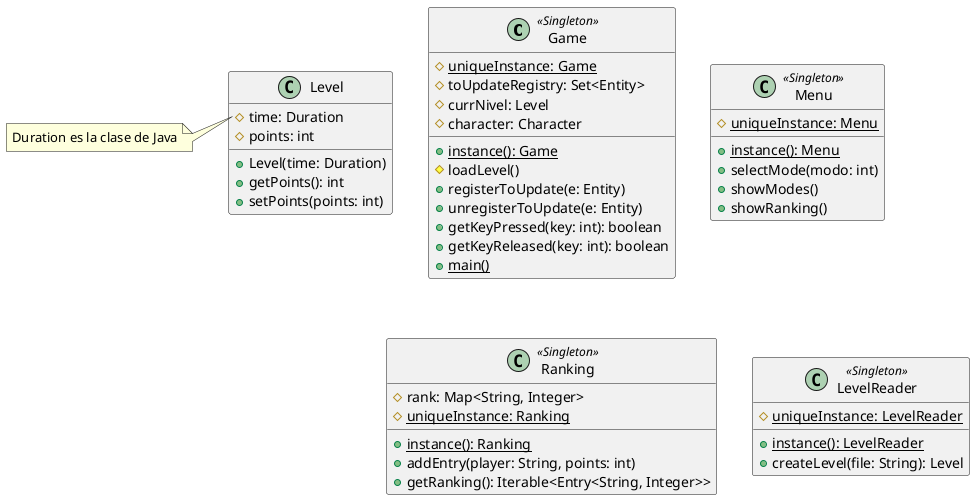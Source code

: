 @startuml
class Game <<Singleton>> {
    #{static} uniqueInstance: Game
    #toUpdateRegistry: Set<Entity>
    #currNivel: Level
    #character: Character
    +{static} instance(): Game
    #loadLevel()
    +registerToUpdate(e: Entity)
    +unregisterToUpdate(e: Entity)
    +getKeyPressed(key: int): boolean
    +getKeyReleased(key: int): boolean
    +{static} main()
}

class Level{
    #time: Duration
    #points: int
    +Level(time: Duration)
    +getPoints(): int
    +setPoints(points: int)
}
note left of Level::time
Duration es la clase de Java
end note

class Menu <<Singleton>> {
    #{static} uniqueInstance: Menu
    +{static} instance(): Menu
    +selectMode(modo: int)
    +showModes()
    +showRanking()
    ' TODO: implementar la UI del menu
}

class Ranking <<Singleton>> {
    #rank: Map<String, Integer>
    #{static} uniqueInstance: Ranking
    +{static} instance(): Ranking
    +addEntry(player: String, points: int)
    +getRanking(): Iterable<Entry<String, Integer>>
}

class LevelReader <<Singleton>> {
    #{static} uniqueInstance: LevelReader
    +{static} instance(): LevelReader
    +createLevel(file: String): Level
}
@enduml
